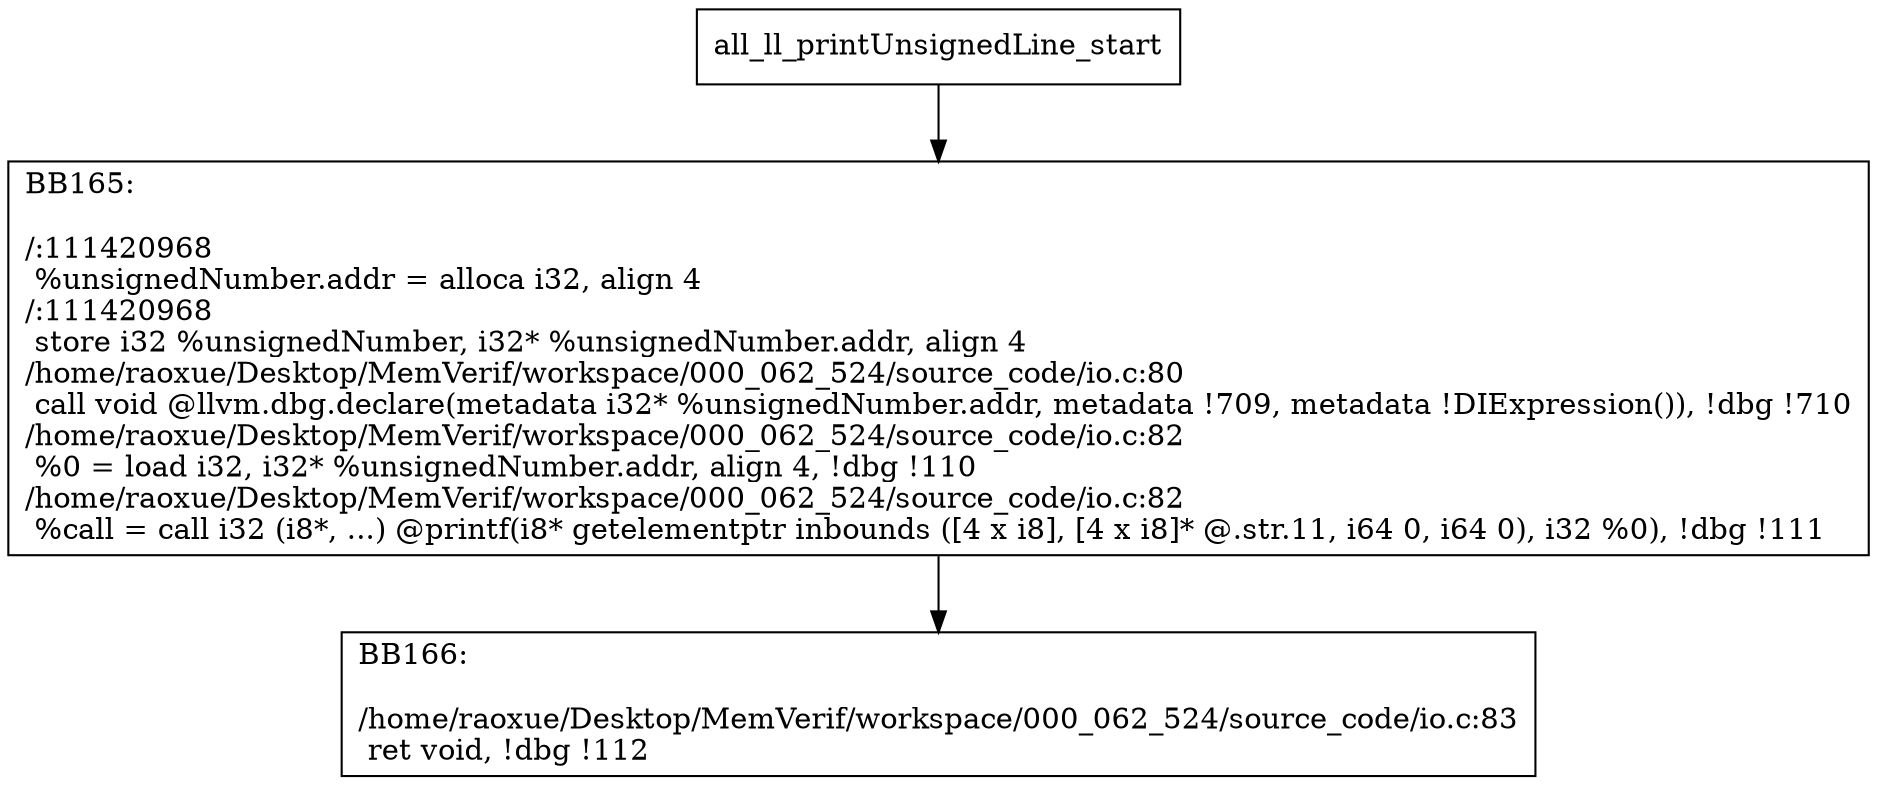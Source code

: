 digraph "CFG for'all_ll_printUnsignedLine' function" {
	BBall_ll_printUnsignedLine_start[shape=record,label="{all_ll_printUnsignedLine_start}"];
	BBall_ll_printUnsignedLine_start-> all_ll_printUnsignedLineBB165;
	all_ll_printUnsignedLineBB165 [shape=record, label="{BB165:\l\l/:111420968\l
  %unsignedNumber.addr = alloca i32, align 4\l
/:111420968\l
  store i32 %unsignedNumber, i32* %unsignedNumber.addr, align 4\l
/home/raoxue/Desktop/MemVerif/workspace/000_062_524/source_code/io.c:80\l
  call void @llvm.dbg.declare(metadata i32* %unsignedNumber.addr, metadata !709, metadata !DIExpression()), !dbg !710\l
/home/raoxue/Desktop/MemVerif/workspace/000_062_524/source_code/io.c:82\l
  %0 = load i32, i32* %unsignedNumber.addr, align 4, !dbg !110\l
/home/raoxue/Desktop/MemVerif/workspace/000_062_524/source_code/io.c:82\l
  %call = call i32 (i8*, ...) @printf(i8* getelementptr inbounds ([4 x i8], [4 x i8]* @.str.11, i64 0, i64 0), i32 %0), !dbg !111\l
}"];
	all_ll_printUnsignedLineBB165-> all_ll_printUnsignedLineBB166;
	all_ll_printUnsignedLineBB166 [shape=record, label="{BB166:\l\l/home/raoxue/Desktop/MemVerif/workspace/000_062_524/source_code/io.c:83\l
  ret void, !dbg !112\l
}"];
}
